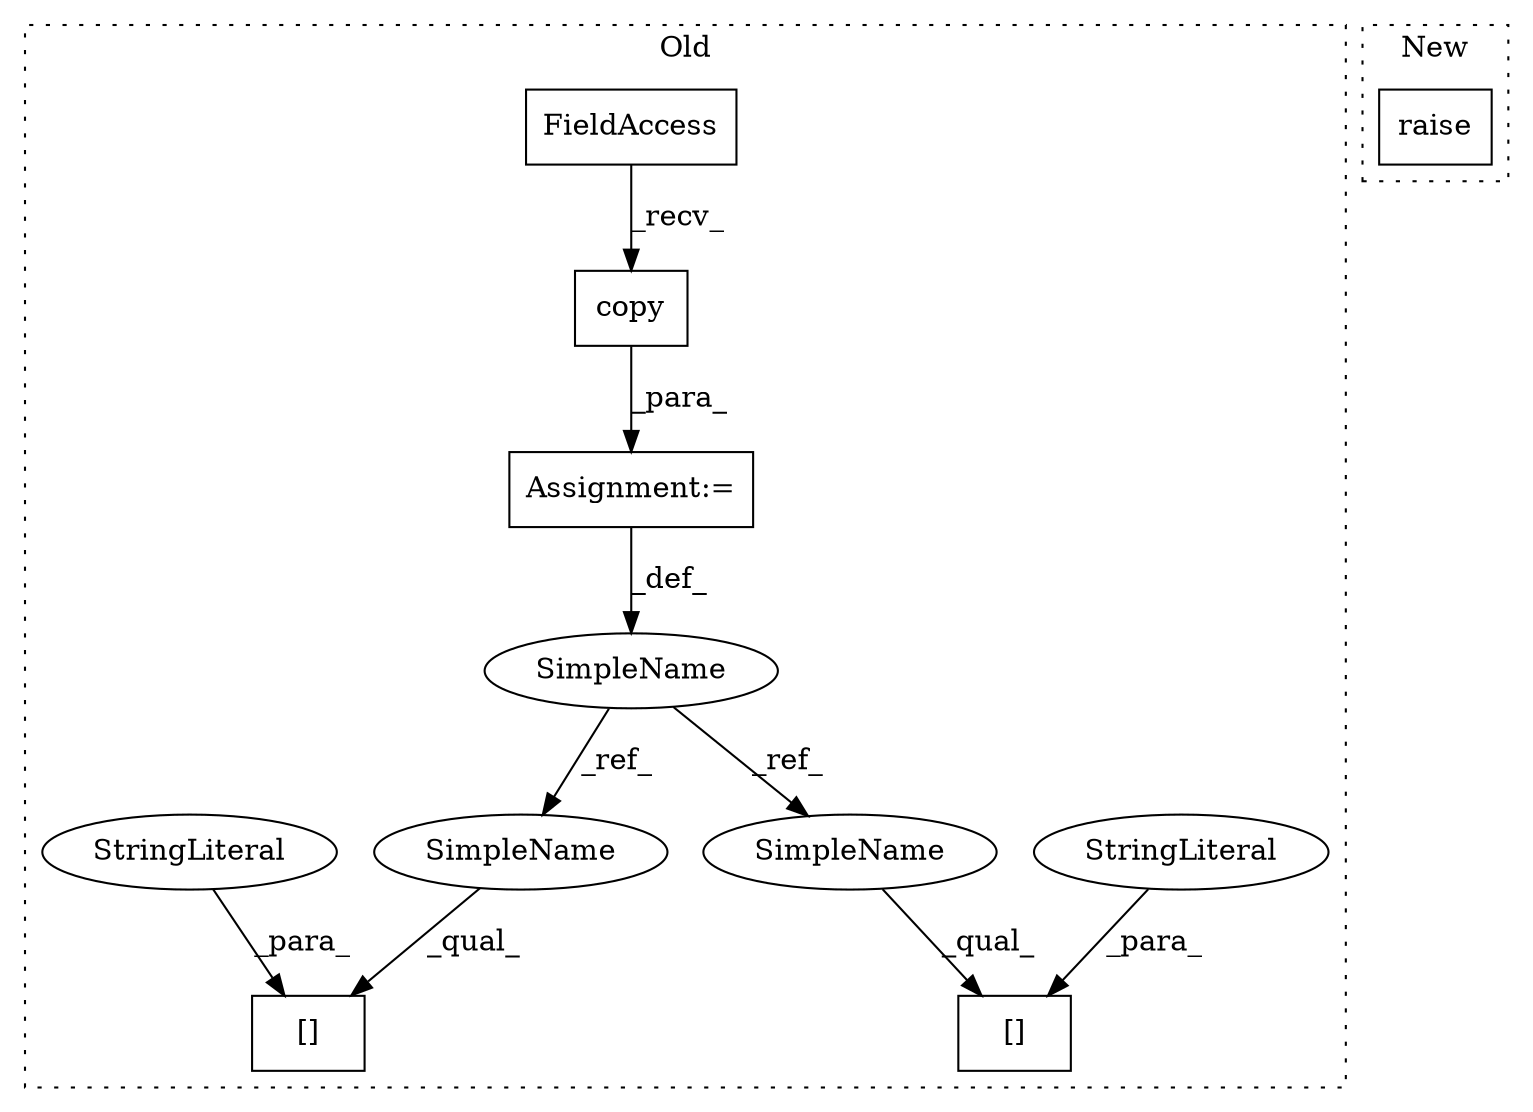 digraph G {
subgraph cluster0 {
1 [label="[]" a="2" s="6265,6282" l="9,1" shape="box"];
3 [label="Assignment:=" a="7" s="6226" l="1" shape="box"];
4 [label="[]" a="2" s="6303,6319" l="9,1" shape="box"];
5 [label="SimpleName" a="42" s="6218" l="8" shape="ellipse"];
6 [label="StringLiteral" a="45" s="6274" l="8" shape="ellipse"];
7 [label="StringLiteral" a="45" s="6312" l="7" shape="ellipse"];
8 [label="copy" a="32" s="6253" l="6" shape="box"];
9 [label="FieldAccess" a="22" s="6227" l="25" shape="box"];
10 [label="SimpleName" a="42" s="6303" l="8" shape="ellipse"];
11 [label="SimpleName" a="42" s="6265" l="8" shape="ellipse"];
label = "Old";
style="dotted";
}
subgraph cluster1 {
2 [label="raise" a="32" s="6039" l="7" shape="box"];
label = "New";
style="dotted";
}
3 -> 5 [label="_def_"];
5 -> 11 [label="_ref_"];
5 -> 10 [label="_ref_"];
6 -> 1 [label="_para_"];
7 -> 4 [label="_para_"];
8 -> 3 [label="_para_"];
9 -> 8 [label="_recv_"];
10 -> 4 [label="_qual_"];
11 -> 1 [label="_qual_"];
}